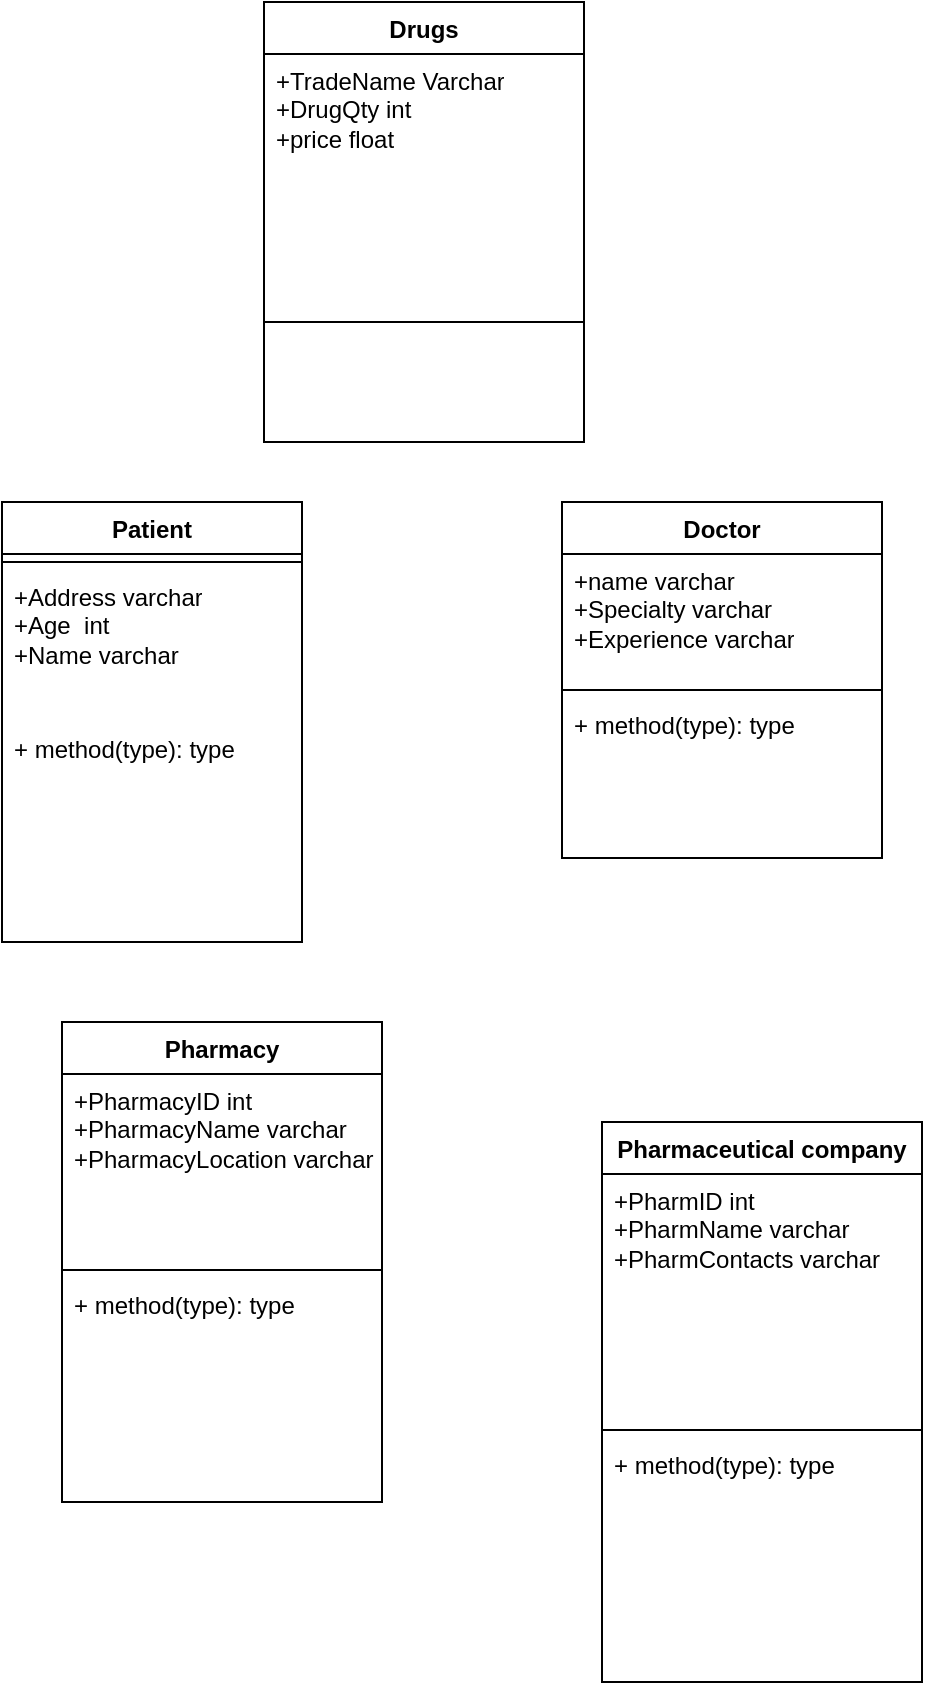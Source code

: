 <mxfile version="21.3.2" type="github">
  <diagram id="C5RBs43oDa-KdzZeNtuy" name="Page-1">
    <mxGraphModel dx="622" dy="466" grid="1" gridSize="10" guides="1" tooltips="1" connect="1" arrows="1" fold="1" page="1" pageScale="1" pageWidth="827" pageHeight="1169" math="0" shadow="0">
      <root>
        <mxCell id="WIyWlLk6GJQsqaUBKTNV-0" />
        <mxCell id="WIyWlLk6GJQsqaUBKTNV-1" parent="WIyWlLk6GJQsqaUBKTNV-0" />
        <mxCell id="VF6HqYeToiZq7KJhebp6-4" value="Drugs" style="swimlane;fontStyle=1;align=center;verticalAlign=top;childLayout=stackLayout;horizontal=1;startSize=26;horizontalStack=0;resizeParent=1;resizeParentMax=0;resizeLast=0;collapsible=1;marginBottom=0;whiteSpace=wrap;html=1;" vertex="1" parent="WIyWlLk6GJQsqaUBKTNV-1">
          <mxGeometry x="271" y="20" width="160" height="220" as="geometry" />
        </mxCell>
        <mxCell id="VF6HqYeToiZq7KJhebp6-5" value="+TradeName Varchar&lt;br&gt;+DrugQty int&lt;br&gt;+price float&lt;br&gt;&lt;br&gt;&lt;br&gt;&lt;br&gt;&lt;br&gt;&lt;br&gt;&lt;br&gt;+S" style="text;strokeColor=none;fillColor=none;align=left;verticalAlign=top;spacingLeft=4;spacingRight=4;overflow=hidden;rotatable=0;points=[[0,0.5],[1,0.5]];portConstraint=eastwest;whiteSpace=wrap;html=1;" vertex="1" parent="VF6HqYeToiZq7KJhebp6-4">
          <mxGeometry y="26" width="160" height="74" as="geometry" />
        </mxCell>
        <mxCell id="VF6HqYeToiZq7KJhebp6-6" value="" style="line;strokeWidth=1;fillColor=none;align=left;verticalAlign=middle;spacingTop=-1;spacingLeft=3;spacingRight=3;rotatable=0;labelPosition=right;points=[];portConstraint=eastwest;strokeColor=inherit;" vertex="1" parent="VF6HqYeToiZq7KJhebp6-4">
          <mxGeometry y="100" width="160" height="120" as="geometry" />
        </mxCell>
        <mxCell id="VF6HqYeToiZq7KJhebp6-8" value="Patient" style="swimlane;fontStyle=1;align=center;verticalAlign=top;childLayout=stackLayout;horizontal=1;startSize=26;horizontalStack=0;resizeParent=1;resizeParentMax=0;resizeLast=0;collapsible=1;marginBottom=0;whiteSpace=wrap;html=1;" vertex="1" parent="WIyWlLk6GJQsqaUBKTNV-1">
          <mxGeometry x="140" y="270" width="150" height="220" as="geometry" />
        </mxCell>
        <mxCell id="VF6HqYeToiZq7KJhebp6-10" value="" style="line;strokeWidth=1;fillColor=none;align=left;verticalAlign=middle;spacingTop=-1;spacingLeft=3;spacingRight=3;rotatable=0;labelPosition=right;points=[];portConstraint=eastwest;strokeColor=inherit;" vertex="1" parent="VF6HqYeToiZq7KJhebp6-8">
          <mxGeometry y="26" width="150" height="8" as="geometry" />
        </mxCell>
        <mxCell id="VF6HqYeToiZq7KJhebp6-9" value="+Address varchar&lt;br&gt;+Age&amp;nbsp; int&lt;br&gt;+Name varchar" style="text;strokeColor=none;fillColor=none;align=left;verticalAlign=top;spacingLeft=4;spacingRight=4;overflow=hidden;rotatable=0;points=[[0,0.5],[1,0.5]];portConstraint=eastwest;whiteSpace=wrap;html=1;" vertex="1" parent="VF6HqYeToiZq7KJhebp6-8">
          <mxGeometry y="34" width="150" height="76" as="geometry" />
        </mxCell>
        <mxCell id="VF6HqYeToiZq7KJhebp6-11" value="+ method(type): type" style="text;strokeColor=none;fillColor=none;align=left;verticalAlign=top;spacingLeft=4;spacingRight=4;overflow=hidden;rotatable=0;points=[[0,0.5],[1,0.5]];portConstraint=eastwest;whiteSpace=wrap;html=1;" vertex="1" parent="VF6HqYeToiZq7KJhebp6-8">
          <mxGeometry y="110" width="150" height="110" as="geometry" />
        </mxCell>
        <mxCell id="VF6HqYeToiZq7KJhebp6-12" value="Doctor" style="swimlane;fontStyle=1;align=center;verticalAlign=top;childLayout=stackLayout;horizontal=1;startSize=26;horizontalStack=0;resizeParent=1;resizeParentMax=0;resizeLast=0;collapsible=1;marginBottom=0;whiteSpace=wrap;html=1;" vertex="1" parent="WIyWlLk6GJQsqaUBKTNV-1">
          <mxGeometry x="420" y="270" width="160" height="178" as="geometry" />
        </mxCell>
        <mxCell id="VF6HqYeToiZq7KJhebp6-13" value="+name varchar&amp;nbsp;&lt;br&gt;+Specialty varchar&lt;br&gt;+Experience varchar" style="text;strokeColor=none;fillColor=none;align=left;verticalAlign=top;spacingLeft=4;spacingRight=4;overflow=hidden;rotatable=0;points=[[0,0.5],[1,0.5]];portConstraint=eastwest;whiteSpace=wrap;html=1;" vertex="1" parent="VF6HqYeToiZq7KJhebp6-12">
          <mxGeometry y="26" width="160" height="64" as="geometry" />
        </mxCell>
        <mxCell id="VF6HqYeToiZq7KJhebp6-14" value="" style="line;strokeWidth=1;fillColor=none;align=left;verticalAlign=middle;spacingTop=-1;spacingLeft=3;spacingRight=3;rotatable=0;labelPosition=right;points=[];portConstraint=eastwest;strokeColor=inherit;" vertex="1" parent="VF6HqYeToiZq7KJhebp6-12">
          <mxGeometry y="90" width="160" height="8" as="geometry" />
        </mxCell>
        <mxCell id="VF6HqYeToiZq7KJhebp6-15" value="+ method(type): type" style="text;strokeColor=none;fillColor=none;align=left;verticalAlign=top;spacingLeft=4;spacingRight=4;overflow=hidden;rotatable=0;points=[[0,0.5],[1,0.5]];portConstraint=eastwest;whiteSpace=wrap;html=1;" vertex="1" parent="VF6HqYeToiZq7KJhebp6-12">
          <mxGeometry y="98" width="160" height="80" as="geometry" />
        </mxCell>
        <mxCell id="VF6HqYeToiZq7KJhebp6-16" value="Pharmacy" style="swimlane;fontStyle=1;align=center;verticalAlign=top;childLayout=stackLayout;horizontal=1;startSize=26;horizontalStack=0;resizeParent=1;resizeParentMax=0;resizeLast=0;collapsible=1;marginBottom=0;whiteSpace=wrap;html=1;" vertex="1" parent="WIyWlLk6GJQsqaUBKTNV-1">
          <mxGeometry x="170" y="530" width="160" height="240" as="geometry" />
        </mxCell>
        <mxCell id="VF6HqYeToiZq7KJhebp6-17" value="+PharmacyID int&lt;br&gt;+PharmacyName varchar&lt;br&gt;+PharmacyLocation varchar" style="text;strokeColor=none;fillColor=none;align=left;verticalAlign=top;spacingLeft=4;spacingRight=4;overflow=hidden;rotatable=0;points=[[0,0.5],[1,0.5]];portConstraint=eastwest;whiteSpace=wrap;html=1;" vertex="1" parent="VF6HqYeToiZq7KJhebp6-16">
          <mxGeometry y="26" width="160" height="94" as="geometry" />
        </mxCell>
        <mxCell id="VF6HqYeToiZq7KJhebp6-18" value="" style="line;strokeWidth=1;fillColor=none;align=left;verticalAlign=middle;spacingTop=-1;spacingLeft=3;spacingRight=3;rotatable=0;labelPosition=right;points=[];portConstraint=eastwest;strokeColor=inherit;" vertex="1" parent="VF6HqYeToiZq7KJhebp6-16">
          <mxGeometry y="120" width="160" height="8" as="geometry" />
        </mxCell>
        <mxCell id="VF6HqYeToiZq7KJhebp6-19" value="+ method(type): type" style="text;strokeColor=none;fillColor=none;align=left;verticalAlign=top;spacingLeft=4;spacingRight=4;overflow=hidden;rotatable=0;points=[[0,0.5],[1,0.5]];portConstraint=eastwest;whiteSpace=wrap;html=1;" vertex="1" parent="VF6HqYeToiZq7KJhebp6-16">
          <mxGeometry y="128" width="160" height="112" as="geometry" />
        </mxCell>
        <mxCell id="VF6HqYeToiZq7KJhebp6-29" value="Pharmaceutical company" style="swimlane;fontStyle=1;align=center;verticalAlign=top;childLayout=stackLayout;horizontal=1;startSize=26;horizontalStack=0;resizeParent=1;resizeParentMax=0;resizeLast=0;collapsible=1;marginBottom=0;whiteSpace=wrap;html=1;" vertex="1" parent="WIyWlLk6GJQsqaUBKTNV-1">
          <mxGeometry x="440" y="580" width="160" height="280" as="geometry" />
        </mxCell>
        <mxCell id="VF6HqYeToiZq7KJhebp6-30" value="+PharmID int&amp;nbsp;&lt;br&gt;+PharmName varchar&lt;br&gt;+PharmContacts varchar&lt;br&gt;" style="text;strokeColor=none;fillColor=none;align=left;verticalAlign=top;spacingLeft=4;spacingRight=4;overflow=hidden;rotatable=0;points=[[0,0.5],[1,0.5]];portConstraint=eastwest;whiteSpace=wrap;html=1;" vertex="1" parent="VF6HqYeToiZq7KJhebp6-29">
          <mxGeometry y="26" width="160" height="124" as="geometry" />
        </mxCell>
        <mxCell id="VF6HqYeToiZq7KJhebp6-31" value="" style="line;strokeWidth=1;fillColor=none;align=left;verticalAlign=middle;spacingTop=-1;spacingLeft=3;spacingRight=3;rotatable=0;labelPosition=right;points=[];portConstraint=eastwest;strokeColor=inherit;" vertex="1" parent="VF6HqYeToiZq7KJhebp6-29">
          <mxGeometry y="150" width="160" height="8" as="geometry" />
        </mxCell>
        <mxCell id="VF6HqYeToiZq7KJhebp6-32" value="+ method(type): type" style="text;strokeColor=none;fillColor=none;align=left;verticalAlign=top;spacingLeft=4;spacingRight=4;overflow=hidden;rotatable=0;points=[[0,0.5],[1,0.5]];portConstraint=eastwest;whiteSpace=wrap;html=1;" vertex="1" parent="VF6HqYeToiZq7KJhebp6-29">
          <mxGeometry y="158" width="160" height="122" as="geometry" />
        </mxCell>
      </root>
    </mxGraphModel>
  </diagram>
</mxfile>
